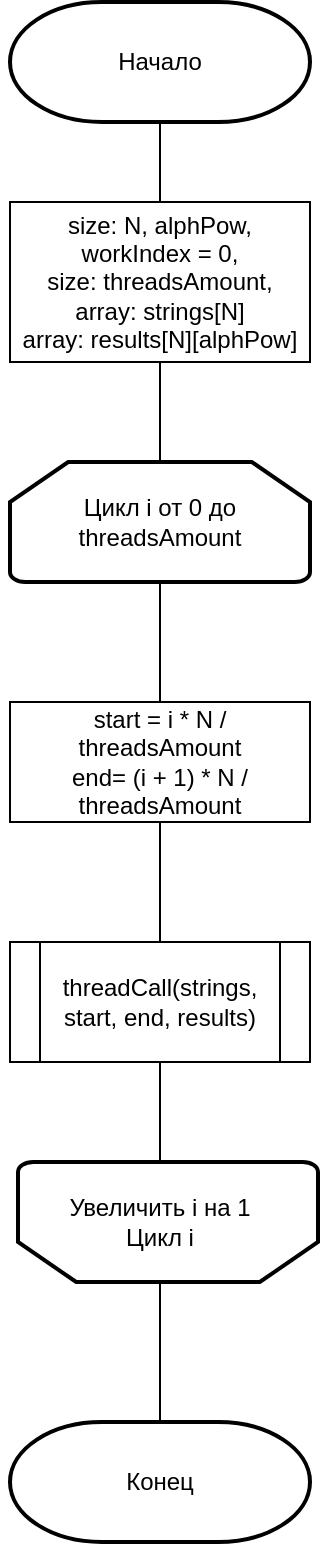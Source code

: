<mxfile version="13.7.3" type="device"><diagram id="h3VngHpWRyjaUQ-F1Qp1" name="Страница 1"><mxGraphModel dx="646" dy="436" grid="1" gridSize="10" guides="1" tooltips="1" connect="1" arrows="1" fold="1" page="1" pageScale="1" pageWidth="827" pageHeight="1169" math="0" shadow="0"><root><mxCell id="0"/><mxCell id="1" parent="0"/><mxCell id="pqJHGsB6bp_-yiG8lH9S-1" value="Начало" style="strokeWidth=2;html=1;shape=mxgraph.flowchart.terminator;whiteSpace=wrap;" vertex="1" parent="1"><mxGeometry x="195" y="220" width="150" height="60" as="geometry"/></mxCell><mxCell id="pqJHGsB6bp_-yiG8lH9S-2" value="Цикл i от 0 до threadsAmount" style="strokeWidth=2;html=1;shape=mxgraph.flowchart.loop_limit;whiteSpace=wrap;labelBackgroundColor=none;" vertex="1" parent="1"><mxGeometry x="195" y="450" width="150" height="60" as="geometry"/></mxCell><mxCell id="pqJHGsB6bp_-yiG8lH9S-3" value="" style="strokeWidth=2;html=1;shape=mxgraph.flowchart.loop_limit;whiteSpace=wrap;labelBackgroundColor=none;rotation=-180;align=center;" vertex="1" parent="1"><mxGeometry x="199" y="800" width="150" height="60" as="geometry"/></mxCell><mxCell id="pqJHGsB6bp_-yiG8lH9S-4" value="Увеличить i на 1&lt;br&gt;Цикл i" style="text;html=1;strokeColor=none;fillColor=none;align=center;verticalAlign=middle;whiteSpace=wrap;rounded=0;labelBackgroundColor=none;" vertex="1" parent="1"><mxGeometry x="190" y="800" width="160" height="60" as="geometry"/></mxCell><mxCell id="pqJHGsB6bp_-yiG8lH9S-5" value="&lt;font style=&quot;font-size: 12px&quot;&gt;size: N, alphPow,&lt;br&gt;workIndex = 0,&lt;br&gt;size: threadsAmount,&lt;br&gt;array: strings[N]&lt;br&gt;array: results[N][alphPow]&lt;/font&gt;" style="rounded=0;whiteSpace=wrap;html=1;labelBackgroundColor=none;" vertex="1" parent="1"><mxGeometry x="195" y="320" width="150" height="80" as="geometry"/></mxCell><mxCell id="pqJHGsB6bp_-yiG8lH9S-6" value="" style="endArrow=none;html=1;entryX=0.5;entryY=1;entryDx=0;entryDy=0;entryPerimeter=0;exitX=0.5;exitY=0;exitDx=0;exitDy=0;" edge="1" parent="1" source="pqJHGsB6bp_-yiG8lH9S-5" target="pqJHGsB6bp_-yiG8lH9S-1"><mxGeometry width="50" height="50" relative="1" as="geometry"><mxPoint x="265" y="530" as="sourcePoint"/><mxPoint x="315" y="480" as="targetPoint"/></mxGeometry></mxCell><mxCell id="pqJHGsB6bp_-yiG8lH9S-7" value="" style="endArrow=none;html=1;exitX=0.5;exitY=1;exitDx=0;exitDy=0;entryX=0.5;entryY=0;entryDx=0;entryDy=0;entryPerimeter=0;" edge="1" parent="1" source="pqJHGsB6bp_-yiG8lH9S-5" target="pqJHGsB6bp_-yiG8lH9S-2"><mxGeometry width="50" height="50" relative="1" as="geometry"><mxPoint x="255" y="440" as="sourcePoint"/><mxPoint x="305" y="390" as="targetPoint"/></mxGeometry></mxCell><mxCell id="pqJHGsB6bp_-yiG8lH9S-8" value="" style="endArrow=none;html=1;entryX=0.5;entryY=1;entryDx=0;entryDy=0;entryPerimeter=0;exitX=0.5;exitY=0;exitDx=0;exitDy=0;" edge="1" parent="1" target="pqJHGsB6bp_-yiG8lH9S-2"><mxGeometry width="50" height="50" relative="1" as="geometry"><mxPoint x="270" y="570.0" as="sourcePoint"/><mxPoint x="305" y="520" as="targetPoint"/></mxGeometry></mxCell><mxCell id="pqJHGsB6bp_-yiG8lH9S-9" value="" style="endArrow=none;html=1;entryX=0.5;entryY=1;entryDx=0;entryDy=0;exitX=0.5;exitY=0;exitDx=0;exitDy=0;" edge="1" parent="1" target="pqJHGsB6bp_-yiG8lH9S-4"><mxGeometry width="50" height="50" relative="1" as="geometry"><mxPoint x="270" y="940" as="sourcePoint"/><mxPoint x="325" y="950" as="targetPoint"/></mxGeometry></mxCell><mxCell id="pqJHGsB6bp_-yiG8lH9S-10" value="Конец" style="strokeWidth=2;html=1;shape=mxgraph.flowchart.terminator;whiteSpace=wrap;" vertex="1" parent="1"><mxGeometry x="195" y="930" width="150" height="60" as="geometry"/></mxCell><mxCell id="pqJHGsB6bp_-yiG8lH9S-11" style="edgeStyle=orthogonalEdgeStyle;rounded=0;orthogonalLoop=1;jettySize=auto;html=1;exitX=0.5;exitY=1;exitDx=0;exitDy=0;entryX=0.5;entryY=0;entryDx=0;entryDy=0;entryPerimeter=0;endArrow=none;endFill=0;" edge="1" parent="1"><mxGeometry relative="1" as="geometry"><mxPoint x="270" y="750" as="sourcePoint"/><mxPoint x="270" y="800" as="targetPoint"/></mxGeometry></mxCell><mxCell id="pqJHGsB6bp_-yiG8lH9S-12" value="threadCall(strings,&lt;br&gt;start, end, results)" style="shape=process;whiteSpace=wrap;html=1;backgroundOutline=1;" vertex="1" parent="1"><mxGeometry x="195" y="690" width="150" height="60" as="geometry"/></mxCell><mxCell id="pqJHGsB6bp_-yiG8lH9S-15" style="edgeStyle=orthogonalEdgeStyle;rounded=0;orthogonalLoop=1;jettySize=auto;html=1;exitX=0.5;exitY=1;exitDx=0;exitDy=0;entryX=0.5;entryY=0;entryDx=0;entryDy=0;endArrow=none;endFill=0;" edge="1" parent="1" source="pqJHGsB6bp_-yiG8lH9S-14" target="pqJHGsB6bp_-yiG8lH9S-12"><mxGeometry relative="1" as="geometry"/></mxCell><mxCell id="pqJHGsB6bp_-yiG8lH9S-14" value="start = i * N / threadsAmount&lt;br&gt;end= (i + 1) * N / threadsAmount" style="rounded=0;whiteSpace=wrap;html=1;labelBackgroundColor=none;" vertex="1" parent="1"><mxGeometry x="195" y="570" width="150" height="60" as="geometry"/></mxCell></root></mxGraphModel></diagram></mxfile>